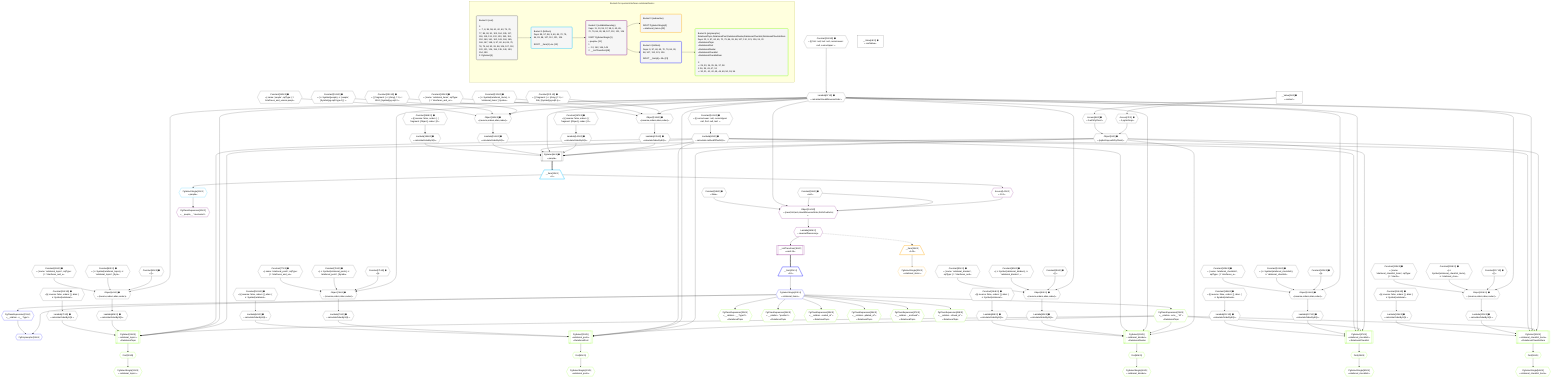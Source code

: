 %%{init: {'themeVariables': { 'fontSize': '12px'}}}%%
graph TD
    classDef path fill:#eee,stroke:#000,color:#000
    classDef plan fill:#fff,stroke-width:1px,color:#000
    classDef itemplan fill:#fff,stroke-width:2px,color:#000
    classDef unbatchedplan fill:#dff,stroke-width:1px,color:#000
    classDef sideeffectplan fill:#fcc,stroke-width:2px,color:#000
    classDef bucket fill:#f6f6f6,color:#000,stroke-width:2px,text-align:left


    %% plan dependencies
    PgSelect6[["PgSelect[6∈0] ➊<br />ᐸpeopleᐳ"]]:::plan
    Object9{{"Object[9∈0] ➊<br />ᐸ{pgSettings,withPgClient}ᐳ"}}:::plan
    Lambda60{{"Lambda[60∈0] ➊<br />ᐸcalculateLimitAndOffsetSQLᐳ"}}:::plan
    Lambda135{{"Lambda[135∈0] ➊<br />ᐸcalculateOrderBySQLᐳ"}}:::plan
    Lambda140{{"Lambda[140∈0] ➊<br />ᐸcalculateOrderBySQLᐳ"}}:::plan
    Lambda57{{"Lambda[57∈0] ➊<br />ᐸcalculateShouldReverseOrderᐳ"}}:::plan
    Lambda154{{"Lambda[154∈0] ➊<br />ᐸcalculateOrderBySQLᐳ"}}:::plan
    Lambda159{{"Lambda[159∈0] ➊<br />ᐸcalculateOrderBySQLᐳ"}}:::plan
    Object9 & Lambda60 & Lambda135 & Lambda140 & Lambda57 & Lambda60 & Lambda154 & Lambda159 --> PgSelect6
    Object64{{"Object[64∈0] ➊<br />ᐸ{reverse,orders,alias,codec}ᐳ"}}:::plan
    Constant61{{"Constant[61∈0] ➊<br />ᐸ[]ᐳ"}}:::plan
    Constant62{{"Constant[62∈0] ➊<br />ᐸ{ s: Symbol(relational_topics), n: 'relational_topics', [Symᐳ"}}:::plan
    Constant63{{"Constant[63∈0] ➊<br />ᐸ{ name: 'relational_topics', sqlType: { t: 'interfaces_and_uᐳ"}}:::plan
    Lambda57 & Constant61 & Constant62 & Constant63 --> Object64
    Object78{{"Object[78∈0] ➊<br />ᐸ{reverse,orders,alias,codec}ᐳ"}}:::plan
    Constant75{{"Constant[75∈0] ➊<br />ᐸ[]ᐳ"}}:::plan
    Constant76{{"Constant[76∈0] ➊<br />ᐸ{ s: Symbol(relational_posts), n: 'relational_posts', [Symboᐳ"}}:::plan
    Constant77{{"Constant[77∈0] ➊<br />ᐸ{ name: 'relational_posts', sqlType: { t: 'interfaces_and_unᐳ"}}:::plan
    Lambda57 & Constant75 & Constant76 & Constant77 --> Object78
    Object92{{"Object[92∈0] ➊<br />ᐸ{reverse,orders,alias,codec}ᐳ"}}:::plan
    Constant89{{"Constant[89∈0] ➊<br />ᐸ[]ᐳ"}}:::plan
    Constant90{{"Constant[90∈0] ➊<br />ᐸ{ s: Symbol(relational_dividers), n: 'relational_dividers', ᐳ"}}:::plan
    Constant91{{"Constant[91∈0] ➊<br />ᐸ{ name: 'relational_dividers', sqlType: { t: 'interfaces_andᐳ"}}:::plan
    Lambda57 & Constant89 & Constant90 & Constant91 --> Object92
    Object106{{"Object[106∈0] ➊<br />ᐸ{reverse,orders,alias,codec}ᐳ"}}:::plan
    Constant103{{"Constant[103∈0] ➊<br />ᐸ[]ᐳ"}}:::plan
    Constant104{{"Constant[104∈0] ➊<br />ᐸ{ s: Symbol(relational_checklists), n: 'relational_checklistᐳ"}}:::plan
    Constant105{{"Constant[105∈0] ➊<br />ᐸ{ name: 'relational_checklists', sqlType: { t: 'interfaces_aᐳ"}}:::plan
    Lambda57 & Constant103 & Constant104 & Constant105 --> Object106
    Object120{{"Object[120∈0] ➊<br />ᐸ{reverse,orders,alias,codec}ᐳ"}}:::plan
    Constant117{{"Constant[117∈0] ➊<br />ᐸ[]ᐳ"}}:::plan
    Constant118{{"Constant[118∈0] ➊<br />ᐸ{ s: Symbol(relational_checklist_items), n: 'relational_checᐳ"}}:::plan
    Constant119{{"Constant[119∈0] ➊<br />ᐸ{ name: 'relational_checklist_items', sqlType: { t: 'interfaᐳ"}}:::plan
    Lambda57 & Constant117 & Constant118 & Constant119 --> Object120
    Object134{{"Object[134∈0] ➊<br />ᐸ{reverse,orders,alias,codec}ᐳ"}}:::plan
    Constant131{{"Constant[131∈0] ➊<br />ᐸ[ { fragment: { n: [Array], f: 0, c: 266, [Symbol(pg-sql2-tyᐳ"}}:::plan
    Constant132{{"Constant[132∈0] ➊<br />ᐸ{ s: Symbol(relational_items), n: 'relational_items', [Symboᐳ"}}:::plan
    Constant133{{"Constant[133∈0] ➊<br />ᐸ{ name: 'relational_items', sqlType: { t: 'interfaces_and_unᐳ"}}:::plan
    Lambda57 & Constant131 & Constant132 & Constant133 --> Object134
    Object153{{"Object[153∈0] ➊<br />ᐸ{reverse,orders,alias,codec}ᐳ"}}:::plan
    Constant150{{"Constant[150∈0] ➊<br />ᐸ[ { fragment: { n: [Array], f: 0, c: 1024, [Symbol(pg-sql2-tᐳ"}}:::plan
    Constant151{{"Constant[151∈0] ➊<br />ᐸ{ s: Symbol(people), n: 'people', [Symbol(pg-sql2-type-1)]: ᐳ"}}:::plan
    Constant152{{"Constant[152∈0] ➊<br />ᐸ{ name: 'people', sqlType: { t: 'interfaces_and_unions.peoplᐳ"}}:::plan
    Lambda57 & Constant150 & Constant151 & Constant152 --> Object153
    Access7{{"Access[7∈0] ➊<br />ᐸ2.pgSettingsᐳ"}}:::plan
    Access8{{"Access[8∈0] ➊<br />ᐸ2.withPgClientᐳ"}}:::plan
    Access7 & Access8 --> Object9
    __Value2["__Value[2∈0] ➊<br />ᐸcontextᐳ"]:::plan
    __Value2 --> Access7
    __Value2 --> Access8
    Constant160{{"Constant[160∈0] ➊<br />ᐸ§{ first: null, last: null, cursorLower: null, cursorUpper: ᐳ"}}:::plan
    Constant160 --> Lambda57
    Constant161{{"Constant[161∈0] ➊<br />ᐸ§{ cursorLower: null, cursorUpper: null, first: null, last: ᐳ"}}:::plan
    Constant161 --> Lambda60
    Lambda65{{"Lambda[65∈0] ➊<br />ᐸcalculateOrderBySQLᐳ"}}:::plan
    Object64 --> Lambda65
    Lambda70{{"Lambda[70∈0] ➊<br />ᐸcalculateOrderBySQLᐳ"}}:::plan
    Constant162{{"Constant[162∈0] ➊<br />ᐸ§{ reverse: false, orders: [], alias: { s: Symbol(relationalᐳ"}}:::plan
    Constant162 --> Lambda70
    Lambda79{{"Lambda[79∈0] ➊<br />ᐸcalculateOrderBySQLᐳ"}}:::plan
    Object78 --> Lambda79
    Lambda84{{"Lambda[84∈0] ➊<br />ᐸcalculateOrderBySQLᐳ"}}:::plan
    Constant163{{"Constant[163∈0] ➊<br />ᐸ§{ reverse: false, orders: [], alias: { s: Symbol(relationalᐳ"}}:::plan
    Constant163 --> Lambda84
    Lambda93{{"Lambda[93∈0] ➊<br />ᐸcalculateOrderBySQLᐳ"}}:::plan
    Object92 --> Lambda93
    Lambda98{{"Lambda[98∈0] ➊<br />ᐸcalculateOrderBySQLᐳ"}}:::plan
    Constant164{{"Constant[164∈0] ➊<br />ᐸ§{ reverse: false, orders: [], alias: { s: Symbol(relationalᐳ"}}:::plan
    Constant164 --> Lambda98
    Lambda107{{"Lambda[107∈0] ➊<br />ᐸcalculateOrderBySQLᐳ"}}:::plan
    Object106 --> Lambda107
    Lambda112{{"Lambda[112∈0] ➊<br />ᐸcalculateOrderBySQLᐳ"}}:::plan
    Constant165{{"Constant[165∈0] ➊<br />ᐸ§{ reverse: false, orders: [], alias: { s: Symbol(relationalᐳ"}}:::plan
    Constant165 --> Lambda112
    Lambda121{{"Lambda[121∈0] ➊<br />ᐸcalculateOrderBySQLᐳ"}}:::plan
    Object120 --> Lambda121
    Lambda126{{"Lambda[126∈0] ➊<br />ᐸcalculateOrderBySQLᐳ"}}:::plan
    Constant166{{"Constant[166∈0] ➊<br />ᐸ§{ reverse: false, orders: [], alias: { s: Symbol(relationalᐳ"}}:::plan
    Constant166 --> Lambda126
    Object134 --> Lambda135
    Constant167{{"Constant[167∈0] ➊<br />ᐸ§{ reverse: false, orders: [ { fragment: [Object], codec: [Oᐳ"}}:::plan
    Constant167 --> Lambda140
    Object153 --> Lambda154
    Constant168{{"Constant[168∈0] ➊<br />ᐸ§{ reverse: false, orders: [ { fragment: [Object], codec: [Oᐳ"}}:::plan
    Constant168 --> Lambda159
    __Value4["__Value[4∈0] ➊<br />ᐸrootValueᐳ"]:::plan
    Constant55{{"Constant[55∈0] ➊<br />ᐸnullᐳ"}}:::plan
    Constant58{{"Constant[58∈0] ➊<br />ᐸfalseᐳ"}}:::plan
    __Item10[/"__Item[10∈1]<br />ᐸ6ᐳ"\]:::itemplan
    PgSelect6 ==> __Item10
    PgSelectSingle11{{"PgSelectSingle[11∈1]<br />ᐸpeopleᐳ"}}:::plan
    __Item10 --> PgSelectSingle11
    Object144{{"Object[144∈2]<br />ᐸ{rows,first,last,shouldReverseOrder,fetchOneExtra}ᐳ"}}:::plan
    Access142{{"Access[142∈2]<br />ᐸ10.1ᐳ"}}:::plan
    Access142 & Constant55 & Constant55 & Lambda57 & Constant58 --> Object144
    PgClassExpression12{{"PgClassExpression[12∈2]<br />ᐸ__people__.”username”ᐳ"}}:::plan
    PgSelectSingle11 --> PgClassExpression12
    __ListTransform18[["__ListTransform[18∈2]<br />ᐸeach:14ᐳ"]]:::plan
    Lambda145{{"Lambda[145∈2]<br />ᐸreverseIfNecessaryᐳ"}}:::plan
    Lambda145 --> __ListTransform18
    __Item10 --> Access142
    Object144 --> Lambda145
    __Item19[/"__Item[19∈3]<br />ᐸ145ᐳ"\]:::itemplan
    Lambda145 -.-> __Item19
    PgSelectSingle20{{"PgSelectSingle[20∈3]<br />ᐸrelational_itemsᐳ"}}:::plan
    __Item19 --> PgSelectSingle20
    PgPolymorphic24{{"PgPolymorphic[24∈4]"}}:::plan
    PgSelectSingle22{{"PgSelectSingle[22∈4]<br />ᐸrelational_itemsᐳ"}}:::plan
    PgClassExpression23{{"PgClassExpression[23∈4]<br />ᐸ__relation...s__.”type”ᐳ"}}:::plan
    PgSelectSingle22 & PgClassExpression23 --> PgPolymorphic24
    __Item21[/"__Item[21∈4]<br />ᐸ18ᐳ"\]:::itemplan
    __ListTransform18 ==> __Item21
    __Item21 --> PgSelectSingle22
    PgSelectSingle22 --> PgClassExpression23
    PgSelect26[["PgSelect[26∈5]<br />ᐸrelational_topicsᐳ<br />ᐳRelationalTopic"]]:::plan
    PgClassExpression25{{"PgClassExpression[25∈5]<br />ᐸ__relation...ems__.”id”ᐳ<br />ᐳRelationalTopic"}}:::plan
    Object9 & PgClassExpression25 & Lambda57 & Lambda60 & Lambda65 & Lambda70 --> PgSelect26
    PgSelect39[["PgSelect[39∈5]<br />ᐸrelational_postsᐳ<br />ᐳRelationalPost"]]:::plan
    Object9 & PgClassExpression25 & Lambda57 & Lambda60 & Lambda79 & Lambda84 --> PgSelect39
    PgSelect43[["PgSelect[43∈5]<br />ᐸrelational_dividersᐳ<br />ᐳRelationalDivider"]]:::plan
    Object9 & PgClassExpression25 & Lambda57 & Lambda60 & Lambda93 & Lambda98 --> PgSelect43
    PgSelect47[["PgSelect[47∈5]<br />ᐸrelational_checklistsᐳ<br />ᐳRelationalChecklist"]]:::plan
    Object9 & PgClassExpression25 & Lambda57 & Lambda60 & Lambda107 & Lambda112 --> PgSelect47
    PgSelect51[["PgSelect[51∈5]<br />ᐸrelational_checklist_itemsᐳ<br />ᐳRelationalChecklistItem"]]:::plan
    Object9 & PgClassExpression25 & Lambda57 & Lambda60 & Lambda121 & Lambda126 --> PgSelect51
    PgSelectSingle22 --> PgClassExpression25
    First30{{"First[30∈5]"}}:::plan
    PgSelect26 --> First30
    PgSelectSingle31{{"PgSelectSingle[31∈5]<br />ᐸrelational_topicsᐳ"}}:::plan
    First30 --> PgSelectSingle31
    PgClassExpression33{{"PgClassExpression[33∈5]<br />ᐸ__relation...__.”type2”ᐳ<br />ᐳRelationalTopic"}}:::plan
    PgSelectSingle22 --> PgClassExpression33
    PgClassExpression34{{"PgClassExpression[34∈5]<br />ᐸ__relation...”position”ᐳ<br />ᐳRelationalTopic"}}:::plan
    PgSelectSingle22 --> PgClassExpression34
    PgClassExpression35{{"PgClassExpression[35∈5]<br />ᐸ__relation...reated_at”ᐳ<br />ᐳRelationalTopic"}}:::plan
    PgSelectSingle22 --> PgClassExpression35
    PgClassExpression36{{"PgClassExpression[36∈5]<br />ᐸ__relation...pdated_at”ᐳ<br />ᐳRelationalTopic"}}:::plan
    PgSelectSingle22 --> PgClassExpression36
    PgClassExpression37{{"PgClassExpression[37∈5]<br />ᐸ__relation..._archived”ᐳ<br />ᐳRelationalTopic"}}:::plan
    PgSelectSingle22 --> PgClassExpression37
    PgClassExpression38{{"PgClassExpression[38∈5]<br />ᐸ__relation...chived_at”ᐳ<br />ᐳRelationalTopic"}}:::plan
    PgSelectSingle22 --> PgClassExpression38
    First41{{"First[41∈5]"}}:::plan
    PgSelect39 --> First41
    PgSelectSingle42{{"PgSelectSingle[42∈5]<br />ᐸrelational_postsᐳ"}}:::plan
    First41 --> PgSelectSingle42
    First45{{"First[45∈5]"}}:::plan
    PgSelect43 --> First45
    PgSelectSingle46{{"PgSelectSingle[46∈5]<br />ᐸrelational_dividersᐳ"}}:::plan
    First45 --> PgSelectSingle46
    First49{{"First[49∈5]"}}:::plan
    PgSelect47 --> First49
    PgSelectSingle50{{"PgSelectSingle[50∈5]<br />ᐸrelational_checklistsᐳ"}}:::plan
    First49 --> PgSelectSingle50
    First53{{"First[53∈5]"}}:::plan
    PgSelect51 --> First53
    PgSelectSingle54{{"PgSelectSingle[54∈5]<br />ᐸrelational_checklist_itemsᐳ"}}:::plan
    First53 --> PgSelectSingle54

    %% define steps

    subgraph "Buckets for queries/interfaces-relational/basics"
    Bucket0("Bucket 0 (root)<br /><br />1: <br />ᐳ: 7, 8, 55, 58, 61, 62, 63, 75, 76, 77, 89, 90, 91, 103, 104, 105, 117, 118, 119, 131, 132, 133, 150, 151, 152, 160, 161, 162, 163, 164, 165, 166, 167, 168, 9, 57, 60, 64, 65, 70, 78, 79, 84, 92, 93, 98, 106, 107, 112, 120, 121, 126, 134, 135, 140, 153, 154, 159<br />2: PgSelect[6]"):::bucket
    classDef bucket0 stroke:#696969
    class Bucket0,__Value2,__Value4,PgSelect6,Access7,Access8,Object9,Constant55,Lambda57,Constant58,Lambda60,Constant61,Constant62,Constant63,Object64,Lambda65,Lambda70,Constant75,Constant76,Constant77,Object78,Lambda79,Lambda84,Constant89,Constant90,Constant91,Object92,Lambda93,Lambda98,Constant103,Constant104,Constant105,Object106,Lambda107,Lambda112,Constant117,Constant118,Constant119,Object120,Lambda121,Lambda126,Constant131,Constant132,Constant133,Object134,Lambda135,Lambda140,Constant150,Constant151,Constant152,Object153,Lambda154,Lambda159,Constant160,Constant161,Constant162,Constant163,Constant164,Constant165,Constant166,Constant167,Constant168 bucket0
    Bucket1("Bucket 1 (listItem)<br />Deps: 55, 57, 58, 9, 60, 65, 70, 79, 84, 93, 98, 107, 112, 121, 126<br /><br />ROOT __Item{1}ᐸ6ᐳ[10]"):::bucket
    classDef bucket1 stroke:#00bfff
    class Bucket1,__Item10,PgSelectSingle11 bucket1
    Bucket2("Bucket 2 (nullableBoundary)<br />Deps: 11, 10, 55, 57, 58, 9, 60, 65, 70, 79, 84, 93, 98, 107, 112, 121, 126<br /><br />ROOT PgSelectSingle{1}ᐸpeopleᐳ[11]<br />1: <br />ᐳ: 12, 142, 144, 145<br />2: __ListTransform[18]"):::bucket
    classDef bucket2 stroke:#7f007f
    class Bucket2,PgClassExpression12,__ListTransform18,Access142,Object144,Lambda145 bucket2
    Bucket3("Bucket 3 (subroutine)<br /><br />ROOT PgSelectSingle{3}ᐸrelational_itemsᐳ[20]"):::bucket
    classDef bucket3 stroke:#ffa500
    class Bucket3,__Item19,PgSelectSingle20 bucket3
    Bucket4("Bucket 4 (listItem)<br />Deps: 9, 57, 60, 65, 70, 79, 84, 93, 98, 107, 112, 121, 126<br /><br />ROOT __Item{4}ᐸ18ᐳ[21]"):::bucket
    classDef bucket4 stroke:#0000ff
    class Bucket4,__Item21,PgSelectSingle22,PgClassExpression23,PgPolymorphic24 bucket4
    Bucket5("Bucket 5 (polymorphic)<br />RelationalTopic,RelationalPost,RelationalDivider,RelationalChecklist,RelationalChecklistItem<br />Deps: 22, 9, 57, 60, 65, 70, 79, 84, 93, 98, 107, 112, 121, 126, 24, 23<br />ᐳRelationalTopic<br />ᐳRelationalPost<br />ᐳRelationalDivider<br />ᐳRelationalChecklist<br />ᐳRelationalChecklistItem<br /><br />1: <br />ᐳ: 25, 33, 34, 35, 36, 37, 38<br />2: 26, 39, 43, 47, 51<br />ᐳ: 30, 31, 41, 42, 45, 46, 49, 50, 53, 54"):::bucket
    classDef bucket5 stroke:#7fff00
    class Bucket5,PgClassExpression25,PgSelect26,First30,PgSelectSingle31,PgClassExpression33,PgClassExpression34,PgClassExpression35,PgClassExpression36,PgClassExpression37,PgClassExpression38,PgSelect39,First41,PgSelectSingle42,PgSelect43,First45,PgSelectSingle46,PgSelect47,First49,PgSelectSingle50,PgSelect51,First53,PgSelectSingle54 bucket5
    Bucket0 --> Bucket1
    Bucket1 --> Bucket2
    Bucket2 --> Bucket3 & Bucket4
    Bucket4 --> Bucket5
    end